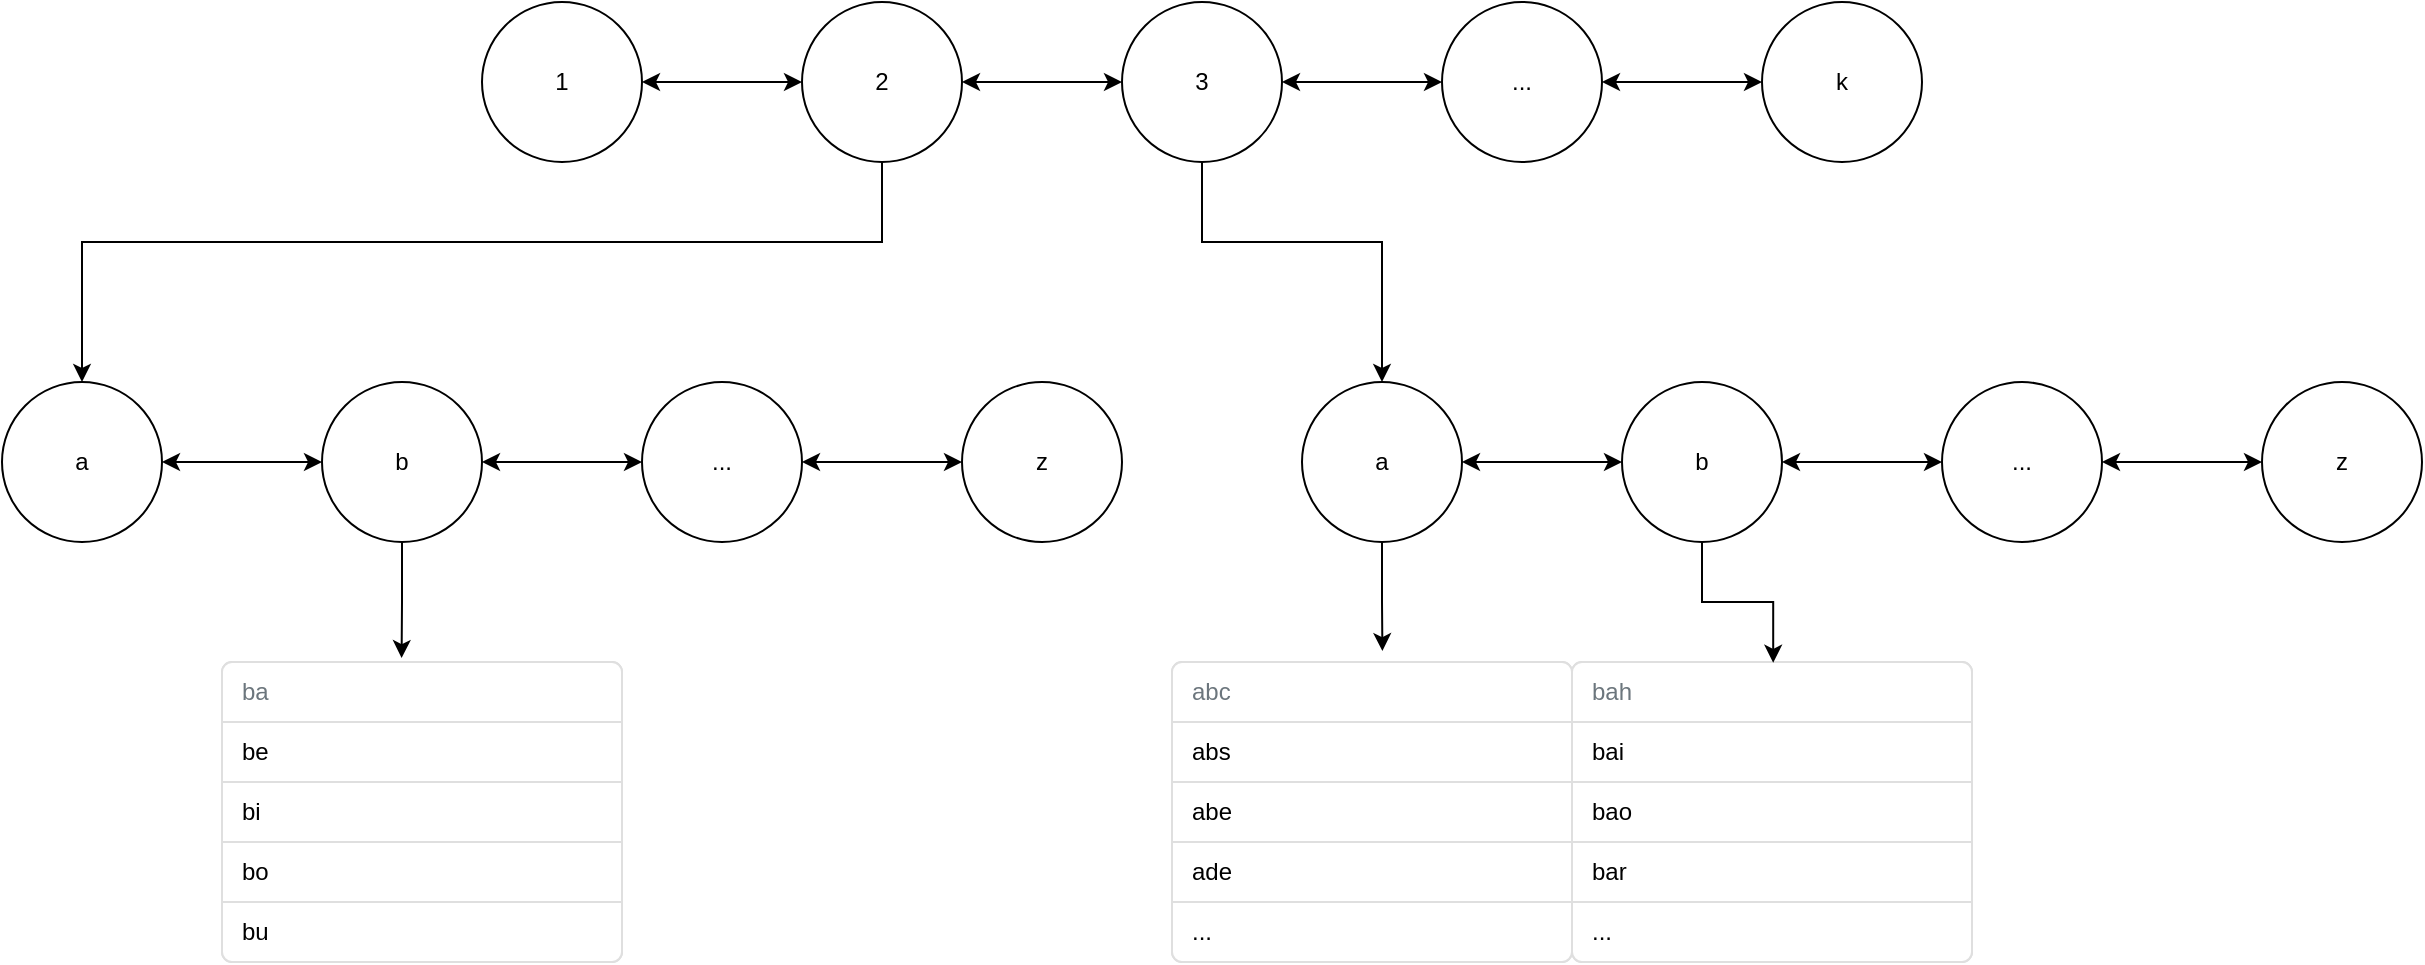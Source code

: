 <mxfile version="24.3.0" type="device">
  <diagram name="Page-1" id="vvTHul9dg_5FJ8HOvSc6">
    <mxGraphModel dx="2204" dy="678" grid="1" gridSize="10" guides="1" tooltips="1" connect="1" arrows="1" fold="1" page="1" pageScale="1" pageWidth="850" pageHeight="1100" math="0" shadow="0">
      <root>
        <mxCell id="0" />
        <mxCell id="1" parent="0" />
        <mxCell id="JoFrPP1Ufc71w04oQLTG-5" value="" style="edgeStyle=orthogonalEdgeStyle;rounded=0;orthogonalLoop=1;jettySize=auto;html=1;startArrow=classic;startFill=1;" edge="1" parent="1" source="JoFrPP1Ufc71w04oQLTG-2" target="JoFrPP1Ufc71w04oQLTG-4">
          <mxGeometry relative="1" as="geometry" />
        </mxCell>
        <mxCell id="JoFrPP1Ufc71w04oQLTG-2" value="1" style="ellipse;whiteSpace=wrap;html=1;" vertex="1" parent="1">
          <mxGeometry x="80" y="200" width="80" height="80" as="geometry" />
        </mxCell>
        <mxCell id="JoFrPP1Ufc71w04oQLTG-7" value="" style="edgeStyle=orthogonalEdgeStyle;rounded=0;orthogonalLoop=1;jettySize=auto;html=1;strokeColor=default;align=center;verticalAlign=middle;fontFamily=Helvetica;fontSize=11;fontColor=default;labelBackgroundColor=default;startArrow=classic;startFill=1;endArrow=classic;" edge="1" parent="1" source="JoFrPP1Ufc71w04oQLTG-4" target="JoFrPP1Ufc71w04oQLTG-6">
          <mxGeometry relative="1" as="geometry" />
        </mxCell>
        <mxCell id="JoFrPP1Ufc71w04oQLTG-13" value="" style="edgeStyle=orthogonalEdgeStyle;rounded=0;orthogonalLoop=1;jettySize=auto;html=1;" edge="1" parent="1" source="JoFrPP1Ufc71w04oQLTG-4" target="JoFrPP1Ufc71w04oQLTG-12">
          <mxGeometry relative="1" as="geometry">
            <Array as="points">
              <mxPoint x="280" y="320" />
              <mxPoint x="-120" y="320" />
            </Array>
          </mxGeometry>
        </mxCell>
        <mxCell id="JoFrPP1Ufc71w04oQLTG-4" value="2" style="ellipse;whiteSpace=wrap;html=1;" vertex="1" parent="1">
          <mxGeometry x="240" y="200" width="80" height="80" as="geometry" />
        </mxCell>
        <mxCell id="JoFrPP1Ufc71w04oQLTG-9" value="" style="edgeStyle=orthogonalEdgeStyle;rounded=0;orthogonalLoop=1;jettySize=auto;html=1;strokeColor=default;align=center;verticalAlign=middle;fontFamily=Helvetica;fontSize=11;fontColor=default;labelBackgroundColor=default;startArrow=classic;startFill=1;endArrow=classic;" edge="1" parent="1" source="JoFrPP1Ufc71w04oQLTG-6" target="JoFrPP1Ufc71w04oQLTG-8">
          <mxGeometry relative="1" as="geometry" />
        </mxCell>
        <mxCell id="JoFrPP1Ufc71w04oQLTG-21" value="" style="edgeStyle=orthogonalEdgeStyle;rounded=0;orthogonalLoop=1;jettySize=auto;html=1;" edge="1" parent="1" source="JoFrPP1Ufc71w04oQLTG-6" target="JoFrPP1Ufc71w04oQLTG-20">
          <mxGeometry relative="1" as="geometry">
            <Array as="points">
              <mxPoint x="440" y="320" />
              <mxPoint x="530" y="320" />
            </Array>
          </mxGeometry>
        </mxCell>
        <mxCell id="JoFrPP1Ufc71w04oQLTG-6" value="3" style="ellipse;whiteSpace=wrap;html=1;" vertex="1" parent="1">
          <mxGeometry x="400" y="200" width="80" height="80" as="geometry" />
        </mxCell>
        <mxCell id="JoFrPP1Ufc71w04oQLTG-11" value="" style="edgeStyle=orthogonalEdgeStyle;rounded=0;orthogonalLoop=1;jettySize=auto;html=1;strokeColor=default;align=center;verticalAlign=middle;fontFamily=Helvetica;fontSize=11;fontColor=default;labelBackgroundColor=default;startArrow=classic;startFill=1;endArrow=classic;" edge="1" parent="1" source="JoFrPP1Ufc71w04oQLTG-8" target="JoFrPP1Ufc71w04oQLTG-10">
          <mxGeometry relative="1" as="geometry" />
        </mxCell>
        <mxCell id="JoFrPP1Ufc71w04oQLTG-8" value="..." style="ellipse;whiteSpace=wrap;html=1;" vertex="1" parent="1">
          <mxGeometry x="560" y="200" width="80" height="80" as="geometry" />
        </mxCell>
        <mxCell id="JoFrPP1Ufc71w04oQLTG-10" value="k" style="ellipse;whiteSpace=wrap;html=1;" vertex="1" parent="1">
          <mxGeometry x="720" y="200" width="80" height="80" as="geometry" />
        </mxCell>
        <mxCell id="JoFrPP1Ufc71w04oQLTG-15" value="" style="edgeStyle=orthogonalEdgeStyle;rounded=0;orthogonalLoop=1;jettySize=auto;html=1;strokeColor=default;align=center;verticalAlign=middle;fontFamily=Helvetica;fontSize=11;fontColor=default;labelBackgroundColor=default;startArrow=classic;startFill=1;endArrow=classic;" edge="1" parent="1" source="JoFrPP1Ufc71w04oQLTG-12" target="JoFrPP1Ufc71w04oQLTG-14">
          <mxGeometry relative="1" as="geometry" />
        </mxCell>
        <mxCell id="JoFrPP1Ufc71w04oQLTG-12" value="a" style="ellipse;whiteSpace=wrap;html=1;" vertex="1" parent="1">
          <mxGeometry x="-160" y="390" width="80" height="80" as="geometry" />
        </mxCell>
        <mxCell id="JoFrPP1Ufc71w04oQLTG-17" value="" style="edgeStyle=orthogonalEdgeStyle;rounded=0;orthogonalLoop=1;jettySize=auto;html=1;strokeColor=default;align=center;verticalAlign=middle;fontFamily=Helvetica;fontSize=11;fontColor=default;labelBackgroundColor=default;startArrow=classic;startFill=1;endArrow=classic;" edge="1" parent="1" source="JoFrPP1Ufc71w04oQLTG-14" target="JoFrPP1Ufc71w04oQLTG-16">
          <mxGeometry relative="1" as="geometry" />
        </mxCell>
        <mxCell id="JoFrPP1Ufc71w04oQLTG-14" value="b" style="ellipse;whiteSpace=wrap;html=1;" vertex="1" parent="1">
          <mxGeometry y="390" width="80" height="80" as="geometry" />
        </mxCell>
        <mxCell id="JoFrPP1Ufc71w04oQLTG-19" value="" style="edgeStyle=orthogonalEdgeStyle;rounded=0;orthogonalLoop=1;jettySize=auto;html=1;strokeColor=default;align=center;verticalAlign=middle;fontFamily=Helvetica;fontSize=11;fontColor=default;labelBackgroundColor=default;startArrow=classic;startFill=1;endArrow=classic;" edge="1" parent="1" source="JoFrPP1Ufc71w04oQLTG-16" target="JoFrPP1Ufc71w04oQLTG-18">
          <mxGeometry relative="1" as="geometry" />
        </mxCell>
        <mxCell id="JoFrPP1Ufc71w04oQLTG-16" value="..." style="ellipse;whiteSpace=wrap;html=1;" vertex="1" parent="1">
          <mxGeometry x="160" y="390" width="80" height="80" as="geometry" />
        </mxCell>
        <mxCell id="JoFrPP1Ufc71w04oQLTG-18" value="z" style="ellipse;whiteSpace=wrap;html=1;" vertex="1" parent="1">
          <mxGeometry x="320" y="390" width="80" height="80" as="geometry" />
        </mxCell>
        <mxCell id="JoFrPP1Ufc71w04oQLTG-23" value="" style="edgeStyle=orthogonalEdgeStyle;rounded=0;orthogonalLoop=1;jettySize=auto;html=1;strokeColor=default;align=center;verticalAlign=middle;fontFamily=Helvetica;fontSize=11;fontColor=default;labelBackgroundColor=default;startArrow=classic;startFill=1;endArrow=classic;" edge="1" parent="1" source="JoFrPP1Ufc71w04oQLTG-20" target="JoFrPP1Ufc71w04oQLTG-22">
          <mxGeometry relative="1" as="geometry" />
        </mxCell>
        <mxCell id="JoFrPP1Ufc71w04oQLTG-20" value="a" style="ellipse;whiteSpace=wrap;html=1;" vertex="1" parent="1">
          <mxGeometry x="490" y="390" width="80" height="80" as="geometry" />
        </mxCell>
        <mxCell id="JoFrPP1Ufc71w04oQLTG-25" value="" style="edgeStyle=orthogonalEdgeStyle;rounded=0;orthogonalLoop=1;jettySize=auto;html=1;strokeColor=default;align=center;verticalAlign=middle;fontFamily=Helvetica;fontSize=11;fontColor=default;labelBackgroundColor=default;startArrow=classic;startFill=1;endArrow=classic;" edge="1" parent="1" source="JoFrPP1Ufc71w04oQLTG-22" target="JoFrPP1Ufc71w04oQLTG-24">
          <mxGeometry relative="1" as="geometry" />
        </mxCell>
        <mxCell id="JoFrPP1Ufc71w04oQLTG-22" value="b" style="ellipse;whiteSpace=wrap;html=1;" vertex="1" parent="1">
          <mxGeometry x="650" y="390" width="80" height="80" as="geometry" />
        </mxCell>
        <mxCell id="JoFrPP1Ufc71w04oQLTG-27" value="" style="edgeStyle=orthogonalEdgeStyle;rounded=0;orthogonalLoop=1;jettySize=auto;html=1;strokeColor=default;align=center;verticalAlign=middle;fontFamily=Helvetica;fontSize=11;fontColor=default;labelBackgroundColor=default;startArrow=classic;startFill=1;endArrow=classic;" edge="1" parent="1" source="JoFrPP1Ufc71w04oQLTG-24" target="JoFrPP1Ufc71w04oQLTG-26">
          <mxGeometry relative="1" as="geometry" />
        </mxCell>
        <mxCell id="JoFrPP1Ufc71w04oQLTG-24" value="..." style="ellipse;whiteSpace=wrap;html=1;" vertex="1" parent="1">
          <mxGeometry x="810" y="390" width="80" height="80" as="geometry" />
        </mxCell>
        <mxCell id="JoFrPP1Ufc71w04oQLTG-26" value="z" style="ellipse;whiteSpace=wrap;html=1;" vertex="1" parent="1">
          <mxGeometry x="970" y="390" width="80" height="80" as="geometry" />
        </mxCell>
        <mxCell id="JoFrPP1Ufc71w04oQLTG-28" value="" style="html=1;shadow=0;dashed=0;shape=mxgraph.bootstrap.rrect;rSize=5;strokeColor=#DFDFDF;html=1;whiteSpace=wrap;fillColor=#FFFFFF;fontColor=#000000;" vertex="1" parent="1">
          <mxGeometry x="625" y="530" width="200" height="150" as="geometry" />
        </mxCell>
        <mxCell id="JoFrPP1Ufc71w04oQLTG-29" value="bah" style="html=1;shadow=0;dashed=0;shape=mxgraph.bootstrap.topButton;rSize=5;strokeColor=inherit;fillColor=#ffffff;fontColor=#6C767D;perimeter=none;whiteSpace=wrap;resizeWidth=1;align=left;spacing=10;" vertex="1" parent="JoFrPP1Ufc71w04oQLTG-28">
          <mxGeometry width="200" height="30" relative="1" as="geometry" />
        </mxCell>
        <mxCell id="JoFrPP1Ufc71w04oQLTG-30" value="bai" style="strokeColor=inherit;fillColor=inherit;gradientColor=inherit;fontColor=inherit;html=1;shadow=0;dashed=0;perimeter=none;whiteSpace=wrap;resizeWidth=1;align=left;spacing=10;" vertex="1" parent="JoFrPP1Ufc71w04oQLTG-28">
          <mxGeometry width="200" height="30" relative="1" as="geometry">
            <mxPoint y="30" as="offset" />
          </mxGeometry>
        </mxCell>
        <mxCell id="JoFrPP1Ufc71w04oQLTG-31" value="bao" style="strokeColor=inherit;fillColor=inherit;gradientColor=inherit;fontColor=inherit;html=1;shadow=0;dashed=0;perimeter=none;whiteSpace=wrap;resizeWidth=1;align=left;spacing=10;" vertex="1" parent="JoFrPP1Ufc71w04oQLTG-28">
          <mxGeometry width="200" height="30" relative="1" as="geometry">
            <mxPoint y="60" as="offset" />
          </mxGeometry>
        </mxCell>
        <mxCell id="JoFrPP1Ufc71w04oQLTG-32" value="bar" style="strokeColor=inherit;fillColor=inherit;gradientColor=inherit;fontColor=inherit;html=1;shadow=0;dashed=0;perimeter=none;whiteSpace=wrap;resizeWidth=1;align=left;spacing=10;" vertex="1" parent="JoFrPP1Ufc71w04oQLTG-28">
          <mxGeometry width="200" height="30" relative="1" as="geometry">
            <mxPoint y="90" as="offset" />
          </mxGeometry>
        </mxCell>
        <mxCell id="JoFrPP1Ufc71w04oQLTG-33" value="..." style="strokeColor=inherit;fillColor=inherit;gradientColor=inherit;fontColor=inherit;html=1;shadow=0;dashed=0;shape=mxgraph.bootstrap.bottomButton;rSize=5;perimeter=none;whiteSpace=wrap;resizeWidth=1;resizeHeight=0;align=left;spacing=10;" vertex="1" parent="JoFrPP1Ufc71w04oQLTG-28">
          <mxGeometry y="1" width="200" height="30" relative="1" as="geometry">
            <mxPoint y="-30" as="offset" />
          </mxGeometry>
        </mxCell>
        <mxCell id="JoFrPP1Ufc71w04oQLTG-34" value="" style="html=1;shadow=0;dashed=0;shape=mxgraph.bootstrap.rrect;rSize=5;strokeColor=#DFDFDF;html=1;whiteSpace=wrap;fillColor=#FFFFFF;fontColor=#000000;" vertex="1" parent="1">
          <mxGeometry x="425" y="530" width="200" height="150" as="geometry" />
        </mxCell>
        <mxCell id="JoFrPP1Ufc71w04oQLTG-35" value="abc" style="html=1;shadow=0;dashed=0;shape=mxgraph.bootstrap.topButton;rSize=5;strokeColor=inherit;fillColor=#ffffff;fontColor=#6C767D;perimeter=none;whiteSpace=wrap;resizeWidth=1;align=left;spacing=10;" vertex="1" parent="JoFrPP1Ufc71w04oQLTG-34">
          <mxGeometry width="200" height="30" relative="1" as="geometry" />
        </mxCell>
        <mxCell id="JoFrPP1Ufc71w04oQLTG-36" value="abs" style="strokeColor=inherit;fillColor=inherit;gradientColor=inherit;fontColor=inherit;html=1;shadow=0;dashed=0;perimeter=none;whiteSpace=wrap;resizeWidth=1;align=left;spacing=10;" vertex="1" parent="JoFrPP1Ufc71w04oQLTG-34">
          <mxGeometry width="200" height="30" relative="1" as="geometry">
            <mxPoint y="30" as="offset" />
          </mxGeometry>
        </mxCell>
        <mxCell id="JoFrPP1Ufc71w04oQLTG-37" value="abe" style="strokeColor=inherit;fillColor=inherit;gradientColor=inherit;fontColor=inherit;html=1;shadow=0;dashed=0;perimeter=none;whiteSpace=wrap;resizeWidth=1;align=left;spacing=10;" vertex="1" parent="JoFrPP1Ufc71w04oQLTG-34">
          <mxGeometry width="200" height="30" relative="1" as="geometry">
            <mxPoint y="60" as="offset" />
          </mxGeometry>
        </mxCell>
        <mxCell id="JoFrPP1Ufc71w04oQLTG-38" value="ade" style="strokeColor=inherit;fillColor=inherit;gradientColor=inherit;fontColor=inherit;html=1;shadow=0;dashed=0;perimeter=none;whiteSpace=wrap;resizeWidth=1;align=left;spacing=10;" vertex="1" parent="JoFrPP1Ufc71w04oQLTG-34">
          <mxGeometry width="200" height="30" relative="1" as="geometry">
            <mxPoint y="90" as="offset" />
          </mxGeometry>
        </mxCell>
        <mxCell id="JoFrPP1Ufc71w04oQLTG-39" value="&lt;div&gt;...&lt;/div&gt;" style="strokeColor=inherit;fillColor=inherit;gradientColor=inherit;fontColor=inherit;html=1;shadow=0;dashed=0;shape=mxgraph.bootstrap.bottomButton;rSize=5;perimeter=none;whiteSpace=wrap;resizeWidth=1;resizeHeight=0;align=left;spacing=10;" vertex="1" parent="JoFrPP1Ufc71w04oQLTG-34">
          <mxGeometry y="1" width="200" height="30" relative="1" as="geometry">
            <mxPoint y="-30" as="offset" />
          </mxGeometry>
        </mxCell>
        <mxCell id="JoFrPP1Ufc71w04oQLTG-40" value="" style="html=1;shadow=0;dashed=0;shape=mxgraph.bootstrap.rrect;rSize=5;strokeColor=#DFDFDF;html=1;whiteSpace=wrap;fillColor=#FFFFFF;fontColor=#000000;" vertex="1" parent="1">
          <mxGeometry x="-50" y="530" width="200" height="150" as="geometry" />
        </mxCell>
        <mxCell id="JoFrPP1Ufc71w04oQLTG-41" value="ba" style="html=1;shadow=0;dashed=0;shape=mxgraph.bootstrap.topButton;rSize=5;strokeColor=inherit;fillColor=#ffffff;fontColor=#6C767D;perimeter=none;whiteSpace=wrap;resizeWidth=1;align=left;spacing=10;" vertex="1" parent="JoFrPP1Ufc71w04oQLTG-40">
          <mxGeometry width="200" height="30" relative="1" as="geometry" />
        </mxCell>
        <mxCell id="JoFrPP1Ufc71w04oQLTG-42" value="be" style="strokeColor=inherit;fillColor=inherit;gradientColor=inherit;fontColor=inherit;html=1;shadow=0;dashed=0;perimeter=none;whiteSpace=wrap;resizeWidth=1;align=left;spacing=10;" vertex="1" parent="JoFrPP1Ufc71w04oQLTG-40">
          <mxGeometry width="200" height="30" relative="1" as="geometry">
            <mxPoint y="30" as="offset" />
          </mxGeometry>
        </mxCell>
        <mxCell id="JoFrPP1Ufc71w04oQLTG-43" value="bi" style="strokeColor=inherit;fillColor=inherit;gradientColor=inherit;fontColor=inherit;html=1;shadow=0;dashed=0;perimeter=none;whiteSpace=wrap;resizeWidth=1;align=left;spacing=10;" vertex="1" parent="JoFrPP1Ufc71w04oQLTG-40">
          <mxGeometry width="200" height="30" relative="1" as="geometry">
            <mxPoint y="60" as="offset" />
          </mxGeometry>
        </mxCell>
        <mxCell id="JoFrPP1Ufc71w04oQLTG-44" value="bo" style="strokeColor=inherit;fillColor=inherit;gradientColor=inherit;fontColor=inherit;html=1;shadow=0;dashed=0;perimeter=none;whiteSpace=wrap;resizeWidth=1;align=left;spacing=10;" vertex="1" parent="JoFrPP1Ufc71w04oQLTG-40">
          <mxGeometry width="200" height="30" relative="1" as="geometry">
            <mxPoint y="90" as="offset" />
          </mxGeometry>
        </mxCell>
        <mxCell id="JoFrPP1Ufc71w04oQLTG-45" value="bu" style="strokeColor=inherit;fillColor=inherit;gradientColor=inherit;fontColor=inherit;html=1;shadow=0;dashed=0;shape=mxgraph.bootstrap.bottomButton;rSize=5;perimeter=none;whiteSpace=wrap;resizeWidth=1;resizeHeight=0;align=left;spacing=10;" vertex="1" parent="JoFrPP1Ufc71w04oQLTG-40">
          <mxGeometry y="1" width="200" height="30" relative="1" as="geometry">
            <mxPoint y="-30" as="offset" />
          </mxGeometry>
        </mxCell>
        <mxCell id="JoFrPP1Ufc71w04oQLTG-46" style="edgeStyle=orthogonalEdgeStyle;rounded=0;orthogonalLoop=1;jettySize=auto;html=1;exitX=0.5;exitY=1;exitDx=0;exitDy=0;entryX=0.449;entryY=-0.065;entryDx=0;entryDy=0;entryPerimeter=0;" edge="1" parent="1" source="JoFrPP1Ufc71w04oQLTG-14" target="JoFrPP1Ufc71w04oQLTG-41">
          <mxGeometry relative="1" as="geometry" />
        </mxCell>
        <mxCell id="JoFrPP1Ufc71w04oQLTG-47" style="edgeStyle=orthogonalEdgeStyle;rounded=0;orthogonalLoop=1;jettySize=auto;html=1;exitX=0.5;exitY=1;exitDx=0;exitDy=0;entryX=0.526;entryY=-0.182;entryDx=0;entryDy=0;entryPerimeter=0;" edge="1" parent="1" source="JoFrPP1Ufc71w04oQLTG-20" target="JoFrPP1Ufc71w04oQLTG-35">
          <mxGeometry relative="1" as="geometry" />
        </mxCell>
        <mxCell id="JoFrPP1Ufc71w04oQLTG-48" style="edgeStyle=orthogonalEdgeStyle;rounded=0;orthogonalLoop=1;jettySize=auto;html=1;exitX=0.5;exitY=1;exitDx=0;exitDy=0;entryX=0.503;entryY=0.014;entryDx=0;entryDy=0;entryPerimeter=0;" edge="1" parent="1" source="JoFrPP1Ufc71w04oQLTG-22" target="JoFrPP1Ufc71w04oQLTG-29">
          <mxGeometry relative="1" as="geometry" />
        </mxCell>
      </root>
    </mxGraphModel>
  </diagram>
</mxfile>
